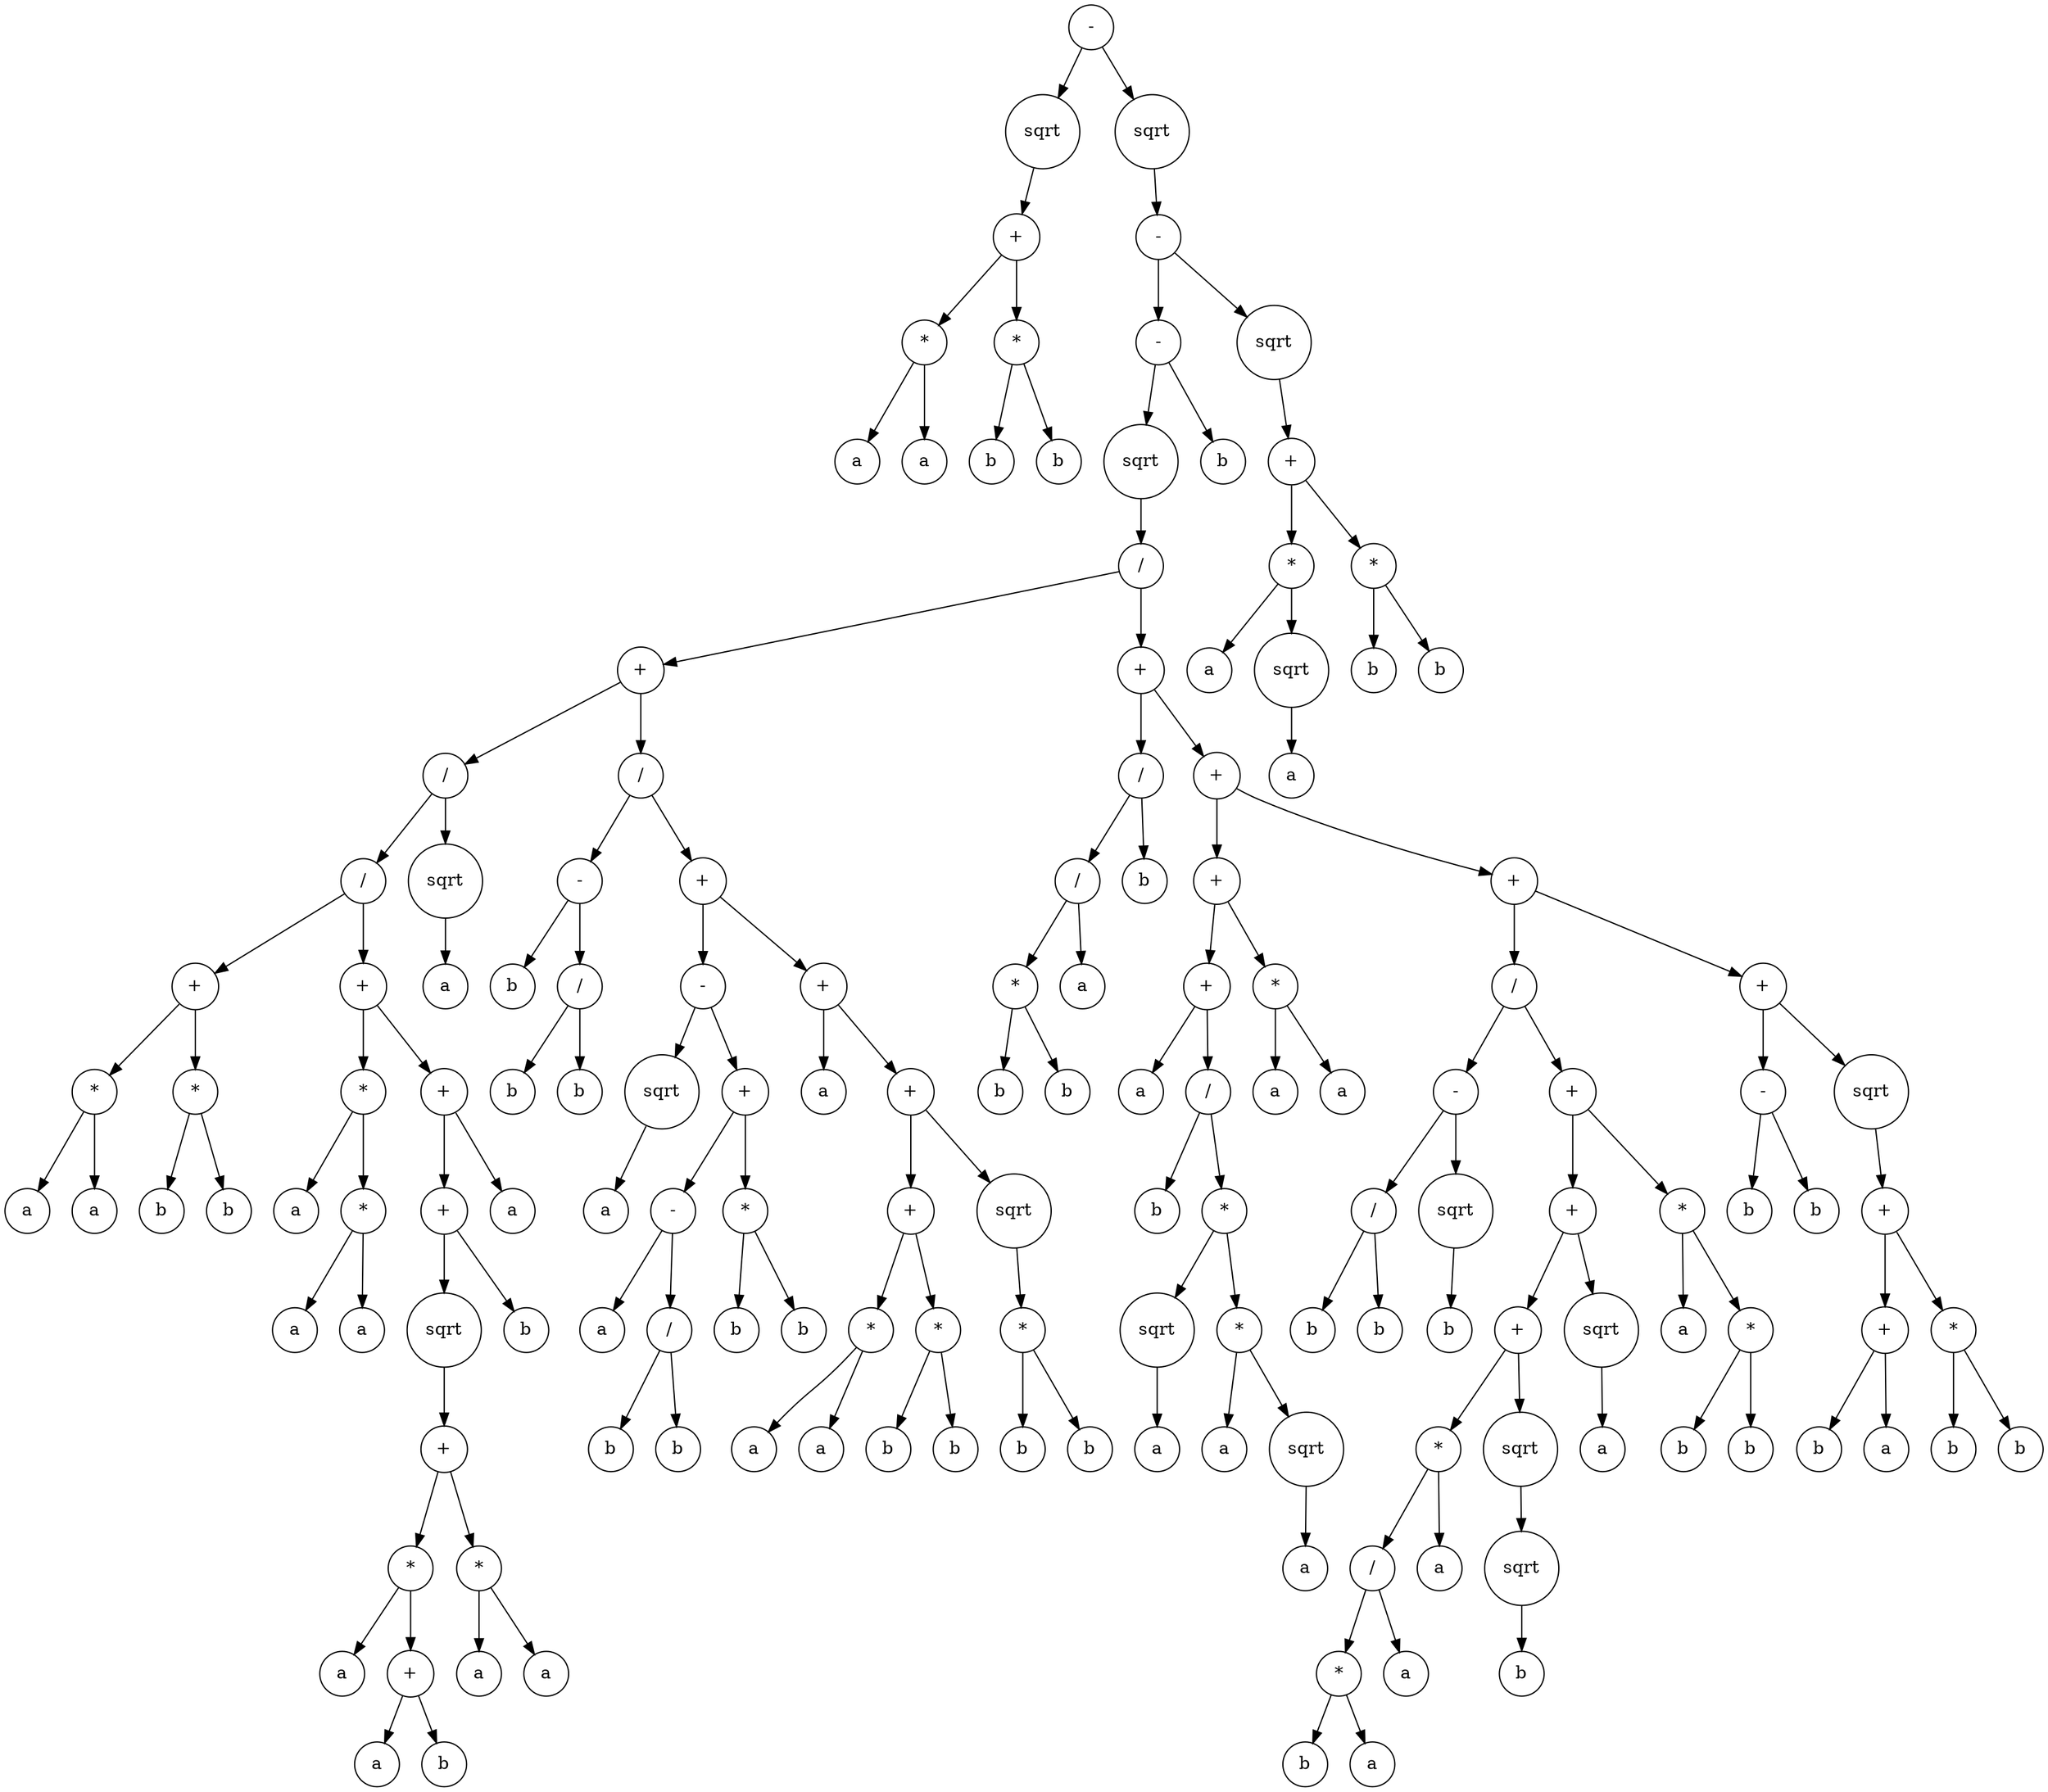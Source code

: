 digraph g {
graph [ordering=out];
node [shape=circle];
n[label = "-"];
n0[label = "sqrt"];
n00[label = "+"];
n000[label = "*"];
n0000[label = "a"];
n000 -> n0000;
n0001[label = "a"];
n000 -> n0001;
n00 -> n000;
n001[label = "*"];
n0010[label = "b"];
n001 -> n0010;
n0011[label = "b"];
n001 -> n0011;
n00 -> n001;
n0 -> n00;
n -> n0;
n1[label = "sqrt"];
n10[label = "-"];
n100[label = "-"];
n1000[label = "sqrt"];
n10000[label = "/"];
n100000[label = "+"];
n1000000[label = "/"];
n10000000[label = "/"];
n100000000[label = "+"];
n1000000000[label = "*"];
n10000000000[label = "a"];
n1000000000 -> n10000000000;
n10000000001[label = "a"];
n1000000000 -> n10000000001;
n100000000 -> n1000000000;
n1000000001[label = "*"];
n10000000010[label = "b"];
n1000000001 -> n10000000010;
n10000000011[label = "b"];
n1000000001 -> n10000000011;
n100000000 -> n1000000001;
n10000000 -> n100000000;
n100000001[label = "+"];
n1000000010[label = "*"];
n10000000100[label = "a"];
n1000000010 -> n10000000100;
n10000000101[label = "*"];
n100000001010[label = "a"];
n10000000101 -> n100000001010;
n100000001011[label = "a"];
n10000000101 -> n100000001011;
n1000000010 -> n10000000101;
n100000001 -> n1000000010;
n1000000011[label = "+"];
n10000000110[label = "+"];
n100000001100[label = "sqrt"];
n1000000011000[label = "+"];
n10000000110000[label = "*"];
n100000001100000[label = "a"];
n10000000110000 -> n100000001100000;
n100000001100001[label = "+"];
n1000000011000010[label = "a"];
n100000001100001 -> n1000000011000010;
n1000000011000011[label = "b"];
n100000001100001 -> n1000000011000011;
n10000000110000 -> n100000001100001;
n1000000011000 -> n10000000110000;
n10000000110001[label = "*"];
n100000001100010[label = "a"];
n10000000110001 -> n100000001100010;
n100000001100011[label = "a"];
n10000000110001 -> n100000001100011;
n1000000011000 -> n10000000110001;
n100000001100 -> n1000000011000;
n10000000110 -> n100000001100;
n100000001101[label = "b"];
n10000000110 -> n100000001101;
n1000000011 -> n10000000110;
n10000000111[label = "a"];
n1000000011 -> n10000000111;
n100000001 -> n1000000011;
n10000000 -> n100000001;
n1000000 -> n10000000;
n10000001[label = "sqrt"];
n100000010[label = "a"];
n10000001 -> n100000010;
n1000000 -> n10000001;
n100000 -> n1000000;
n1000001[label = "/"];
n10000010[label = "-"];
n100000100[label = "b"];
n10000010 -> n100000100;
n100000101[label = "/"];
n1000001010[label = "b"];
n100000101 -> n1000001010;
n1000001011[label = "b"];
n100000101 -> n1000001011;
n10000010 -> n100000101;
n1000001 -> n10000010;
n10000011[label = "+"];
n100000110[label = "-"];
n1000001100[label = "sqrt"];
n10000011000[label = "a"];
n1000001100 -> n10000011000;
n100000110 -> n1000001100;
n1000001101[label = "+"];
n10000011010[label = "-"];
n100000110100[label = "a"];
n10000011010 -> n100000110100;
n100000110101[label = "/"];
n1000001101010[label = "b"];
n100000110101 -> n1000001101010;
n1000001101011[label = "b"];
n100000110101 -> n1000001101011;
n10000011010 -> n100000110101;
n1000001101 -> n10000011010;
n10000011011[label = "*"];
n100000110110[label = "b"];
n10000011011 -> n100000110110;
n100000110111[label = "b"];
n10000011011 -> n100000110111;
n1000001101 -> n10000011011;
n100000110 -> n1000001101;
n10000011 -> n100000110;
n100000111[label = "+"];
n1000001110[label = "a"];
n100000111 -> n1000001110;
n1000001111[label = "+"];
n10000011110[label = "+"];
n100000111100[label = "*"];
n1000001111000[label = "a"];
n100000111100 -> n1000001111000;
n1000001111001[label = "a"];
n100000111100 -> n1000001111001;
n10000011110 -> n100000111100;
n100000111101[label = "*"];
n1000001111010[label = "b"];
n100000111101 -> n1000001111010;
n1000001111011[label = "b"];
n100000111101 -> n1000001111011;
n10000011110 -> n100000111101;
n1000001111 -> n10000011110;
n10000011111[label = "sqrt"];
n100000111110[label = "*"];
n1000001111100[label = "b"];
n100000111110 -> n1000001111100;
n1000001111101[label = "b"];
n100000111110 -> n1000001111101;
n10000011111 -> n100000111110;
n1000001111 -> n10000011111;
n100000111 -> n1000001111;
n10000011 -> n100000111;
n1000001 -> n10000011;
n100000 -> n1000001;
n10000 -> n100000;
n100001[label = "+"];
n1000010[label = "/"];
n10000100[label = "/"];
n100001000[label = "*"];
n1000010000[label = "b"];
n100001000 -> n1000010000;
n1000010001[label = "b"];
n100001000 -> n1000010001;
n10000100 -> n100001000;
n100001001[label = "a"];
n10000100 -> n100001001;
n1000010 -> n10000100;
n10000101[label = "b"];
n1000010 -> n10000101;
n100001 -> n1000010;
n1000011[label = "+"];
n10000110[label = "+"];
n100001100[label = "+"];
n1000011000[label = "a"];
n100001100 -> n1000011000;
n1000011001[label = "/"];
n10000110010[label = "b"];
n1000011001 -> n10000110010;
n10000110011[label = "*"];
n100001100110[label = "sqrt"];
n1000011001100[label = "a"];
n100001100110 -> n1000011001100;
n10000110011 -> n100001100110;
n100001100111[label = "*"];
n1000011001110[label = "a"];
n100001100111 -> n1000011001110;
n1000011001111[label = "sqrt"];
n10000110011110[label = "a"];
n1000011001111 -> n10000110011110;
n100001100111 -> n1000011001111;
n10000110011 -> n100001100111;
n1000011001 -> n10000110011;
n100001100 -> n1000011001;
n10000110 -> n100001100;
n100001101[label = "*"];
n1000011010[label = "a"];
n100001101 -> n1000011010;
n1000011011[label = "a"];
n100001101 -> n1000011011;
n10000110 -> n100001101;
n1000011 -> n10000110;
n10000111[label = "+"];
n100001110[label = "/"];
n1000011100[label = "-"];
n10000111000[label = "/"];
n100001110000[label = "b"];
n10000111000 -> n100001110000;
n100001110001[label = "b"];
n10000111000 -> n100001110001;
n1000011100 -> n10000111000;
n10000111001[label = "sqrt"];
n100001110010[label = "b"];
n10000111001 -> n100001110010;
n1000011100 -> n10000111001;
n100001110 -> n1000011100;
n1000011101[label = "+"];
n10000111010[label = "+"];
n100001110100[label = "+"];
n1000011101000[label = "*"];
n10000111010000[label = "/"];
n100001110100000[label = "*"];
n1000011101000000[label = "b"];
n100001110100000 -> n1000011101000000;
n1000011101000001[label = "a"];
n100001110100000 -> n1000011101000001;
n10000111010000 -> n100001110100000;
n100001110100001[label = "a"];
n10000111010000 -> n100001110100001;
n1000011101000 -> n10000111010000;
n10000111010001[label = "a"];
n1000011101000 -> n10000111010001;
n100001110100 -> n1000011101000;
n1000011101001[label = "sqrt"];
n10000111010010[label = "sqrt"];
n100001110100100[label = "b"];
n10000111010010 -> n100001110100100;
n1000011101001 -> n10000111010010;
n100001110100 -> n1000011101001;
n10000111010 -> n100001110100;
n100001110101[label = "sqrt"];
n1000011101010[label = "a"];
n100001110101 -> n1000011101010;
n10000111010 -> n100001110101;
n1000011101 -> n10000111010;
n10000111011[label = "*"];
n100001110110[label = "a"];
n10000111011 -> n100001110110;
n100001110111[label = "*"];
n1000011101110[label = "b"];
n100001110111 -> n1000011101110;
n1000011101111[label = "b"];
n100001110111 -> n1000011101111;
n10000111011 -> n100001110111;
n1000011101 -> n10000111011;
n100001110 -> n1000011101;
n10000111 -> n100001110;
n100001111[label = "+"];
n1000011110[label = "-"];
n10000111100[label = "b"];
n1000011110 -> n10000111100;
n10000111101[label = "b"];
n1000011110 -> n10000111101;
n100001111 -> n1000011110;
n1000011111[label = "sqrt"];
n10000111110[label = "+"];
n100001111100[label = "+"];
n1000011111000[label = "b"];
n100001111100 -> n1000011111000;
n1000011111001[label = "a"];
n100001111100 -> n1000011111001;
n10000111110 -> n100001111100;
n100001111101[label = "*"];
n1000011111010[label = "b"];
n100001111101 -> n1000011111010;
n1000011111011[label = "b"];
n100001111101 -> n1000011111011;
n10000111110 -> n100001111101;
n1000011111 -> n10000111110;
n100001111 -> n1000011111;
n10000111 -> n100001111;
n1000011 -> n10000111;
n100001 -> n1000011;
n10000 -> n100001;
n1000 -> n10000;
n100 -> n1000;
n1001[label = "b"];
n100 -> n1001;
n10 -> n100;
n101[label = "sqrt"];
n1010[label = "+"];
n10100[label = "*"];
n101000[label = "a"];
n10100 -> n101000;
n101001[label = "sqrt"];
n1010010[label = "a"];
n101001 -> n1010010;
n10100 -> n101001;
n1010 -> n10100;
n10101[label = "*"];
n101010[label = "b"];
n10101 -> n101010;
n101011[label = "b"];
n10101 -> n101011;
n1010 -> n10101;
n101 -> n1010;
n10 -> n101;
n1 -> n10;
n -> n1;
}
